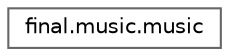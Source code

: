 digraph "Graphical Class Hierarchy"
{
 // LATEX_PDF_SIZE
  bgcolor="transparent";
  edge [fontname=Helvetica,fontsize=10,labelfontname=Helvetica,labelfontsize=10];
  node [fontname=Helvetica,fontsize=10,shape=box,height=0.2,width=0.4];
  rankdir="LR";
  Node0 [label="final.music.music",height=0.2,width=0.4,color="grey40", fillcolor="white", style="filled",URL="$d4/dad/classfinal_1_1music_1_1music.html",tooltip=" "];
}
